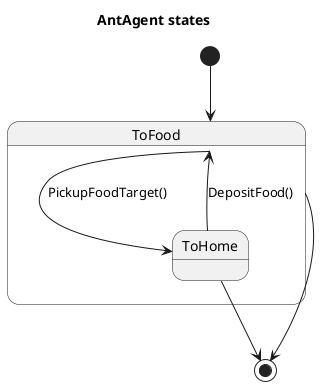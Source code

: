 @startuml
title AntAgent states
[*] --> ToFood

state ToFood {
  ToFood --> ToHome : PickupFoodTarget()
}

state ToHome {
  ToHome --> ToFood : DepositFood()
}

ToFood --> [*]
ToHome --> [*]
@enduml